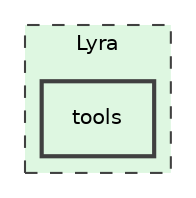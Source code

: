 digraph "Lyra/tools"
{
 // INTERACTIVE_SVG=YES
 // LATEX_PDF_SIZE
  edge [fontname="Helvetica",fontsize="10",labelfontname="Helvetica",labelfontsize="10"];
  node [fontname="Helvetica",fontsize="10",shape=record];
  compound=true
  subgraph clusterdir_e1b0841462c0c9594e5307bd5dc174ad {
    graph [ bgcolor="#def7e1", pencolor="grey25", style="filled,dashed,", label="Lyra", fontname="Helvetica", fontsize="10", URL="dir_e1b0841462c0c9594e5307bd5dc174ad.html"]
  dir_bf986b0c23b122bdbbaff6fad8844659 [shape=box, label="tools", style="filled,bold,", fillcolor="#def7e1", color="grey25", URL="dir_bf986b0c23b122bdbbaff6fad8844659.html"];
  }
}
